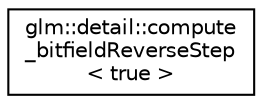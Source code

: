 digraph "Graphical Class Hierarchy"
{
  edge [fontname="Helvetica",fontsize="10",labelfontname="Helvetica",labelfontsize="10"];
  node [fontname="Helvetica",fontsize="10",shape=record];
  rankdir="LR";
  Node1 [label="glm::detail::compute\l_bitfieldReverseStep\l\< true \>",height=0.2,width=0.4,color="black", fillcolor="white", style="filled",URL="$structglm_1_1detail_1_1compute__bitfield_reverse_step_3_01true_01_4.html"];
}
